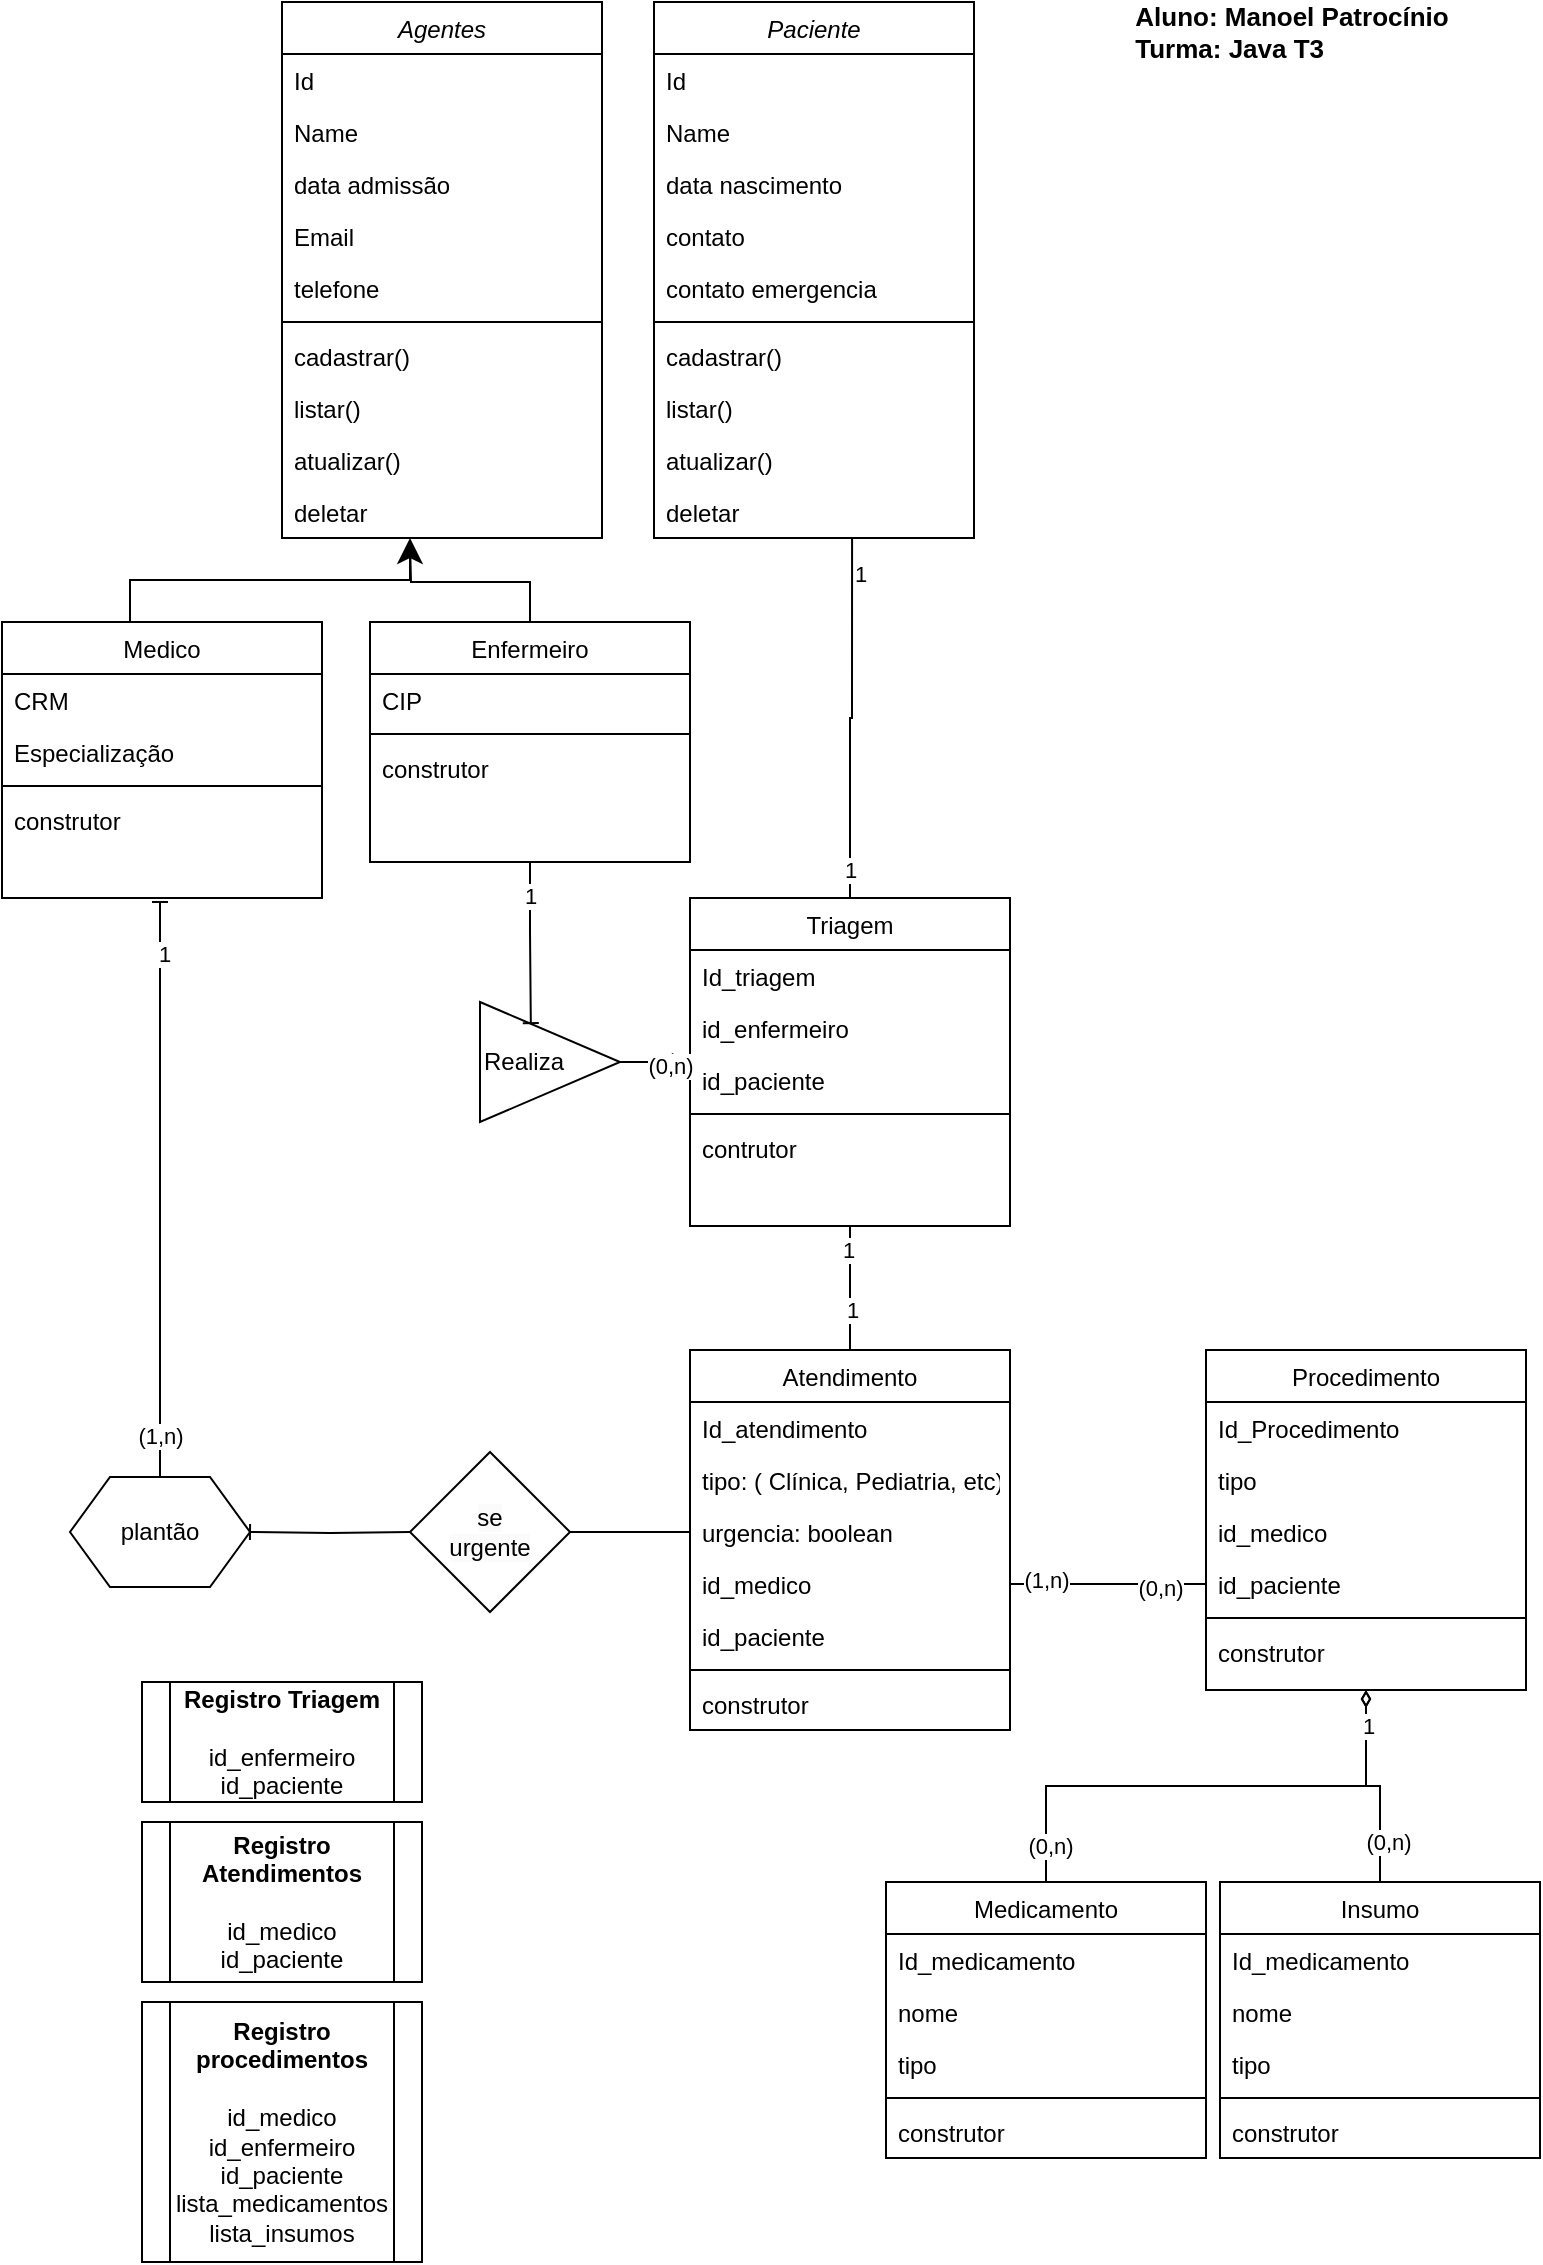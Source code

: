 <mxfile version="22.1.5" type="device">
  <diagram id="C5RBs43oDa-KdzZeNtuy" name="Page-1">
    <mxGraphModel dx="866" dy="503" grid="1" gridSize="10" guides="1" tooltips="1" connect="1" arrows="1" fold="1" page="1" pageScale="1" pageWidth="827" pageHeight="1169" math="0" shadow="0">
      <root>
        <mxCell id="WIyWlLk6GJQsqaUBKTNV-0" />
        <mxCell id="WIyWlLk6GJQsqaUBKTNV-1" parent="WIyWlLk6GJQsqaUBKTNV-0" />
        <mxCell id="zkfFHV4jXpPFQw0GAbJ--0" value="Agentes" style="swimlane;fontStyle=2;align=center;verticalAlign=top;childLayout=stackLayout;horizontal=1;startSize=26;horizontalStack=0;resizeParent=1;resizeLast=0;collapsible=1;marginBottom=0;rounded=0;shadow=0;strokeWidth=1;" parent="WIyWlLk6GJQsqaUBKTNV-1" vertex="1">
          <mxGeometry x="190" y="10" width="160" height="268" as="geometry">
            <mxRectangle x="230" y="140" width="160" height="26" as="alternateBounds" />
          </mxGeometry>
        </mxCell>
        <mxCell id="zkfFHV4jXpPFQw0GAbJ--1" value="Id " style="text;align=left;verticalAlign=top;spacingLeft=4;spacingRight=4;overflow=hidden;rotatable=0;points=[[0,0.5],[1,0.5]];portConstraint=eastwest;" parent="zkfFHV4jXpPFQw0GAbJ--0" vertex="1">
          <mxGeometry y="26" width="160" height="26" as="geometry" />
        </mxCell>
        <mxCell id="zkfFHV4jXpPFQw0GAbJ--2" value="Name" style="text;align=left;verticalAlign=top;spacingLeft=4;spacingRight=4;overflow=hidden;rotatable=0;points=[[0,0.5],[1,0.5]];portConstraint=eastwest;rounded=0;shadow=0;html=0;" parent="zkfFHV4jXpPFQw0GAbJ--0" vertex="1">
          <mxGeometry y="52" width="160" height="26" as="geometry" />
        </mxCell>
        <mxCell id="_3ORMpzXesF6MGmjgsOf-0" value="data admissão" style="text;align=left;verticalAlign=top;spacingLeft=4;spacingRight=4;overflow=hidden;rotatable=0;points=[[0,0.5],[1,0.5]];portConstraint=eastwest;" parent="zkfFHV4jXpPFQw0GAbJ--0" vertex="1">
          <mxGeometry y="78" width="160" height="26" as="geometry" />
        </mxCell>
        <mxCell id="zkfFHV4jXpPFQw0GAbJ--3" value="Email " style="text;align=left;verticalAlign=top;spacingLeft=4;spacingRight=4;overflow=hidden;rotatable=0;points=[[0,0.5],[1,0.5]];portConstraint=eastwest;rounded=0;shadow=0;html=0;" parent="zkfFHV4jXpPFQw0GAbJ--0" vertex="1">
          <mxGeometry y="104" width="160" height="26" as="geometry" />
        </mxCell>
        <mxCell id="_3ORMpzXesF6MGmjgsOf-55" value="telefone" style="text;align=left;verticalAlign=top;spacingLeft=4;spacingRight=4;overflow=hidden;rotatable=0;points=[[0,0.5],[1,0.5]];portConstraint=eastwest;rounded=0;shadow=0;html=0;" parent="zkfFHV4jXpPFQw0GAbJ--0" vertex="1">
          <mxGeometry y="130" width="160" height="26" as="geometry" />
        </mxCell>
        <mxCell id="zkfFHV4jXpPFQw0GAbJ--4" value="" style="line;html=1;strokeWidth=1;align=left;verticalAlign=middle;spacingTop=-1;spacingLeft=3;spacingRight=3;rotatable=0;labelPosition=right;points=[];portConstraint=eastwest;" parent="zkfFHV4jXpPFQw0GAbJ--0" vertex="1">
          <mxGeometry y="156" width="160" height="8" as="geometry" />
        </mxCell>
        <mxCell id="zkfFHV4jXpPFQw0GAbJ--5" value="cadastrar()" style="text;align=left;verticalAlign=top;spacingLeft=4;spacingRight=4;overflow=hidden;rotatable=0;points=[[0,0.5],[1,0.5]];portConstraint=eastwest;" parent="zkfFHV4jXpPFQw0GAbJ--0" vertex="1">
          <mxGeometry y="164" width="160" height="26" as="geometry" />
        </mxCell>
        <mxCell id="_3ORMpzXesF6MGmjgsOf-2" value="listar()" style="text;align=left;verticalAlign=top;spacingLeft=4;spacingRight=4;overflow=hidden;rotatable=0;points=[[0,0.5],[1,0.5]];portConstraint=eastwest;" parent="zkfFHV4jXpPFQw0GAbJ--0" vertex="1">
          <mxGeometry y="190" width="160" height="26" as="geometry" />
        </mxCell>
        <mxCell id="_3ORMpzXesF6MGmjgsOf-3" value="atualizar()" style="text;align=left;verticalAlign=top;spacingLeft=4;spacingRight=4;overflow=hidden;rotatable=0;points=[[0,0.5],[1,0.5]];portConstraint=eastwest;" parent="zkfFHV4jXpPFQw0GAbJ--0" vertex="1">
          <mxGeometry y="216" width="160" height="26" as="geometry" />
        </mxCell>
        <mxCell id="_3ORMpzXesF6MGmjgsOf-4" value="deletar" style="text;align=left;verticalAlign=top;spacingLeft=4;spacingRight=4;overflow=hidden;rotatable=0;points=[[0,0.5],[1,0.5]];portConstraint=eastwest;" parent="zkfFHV4jXpPFQw0GAbJ--0" vertex="1">
          <mxGeometry y="242" width="160" height="26" as="geometry" />
        </mxCell>
        <mxCell id="zkfFHV4jXpPFQw0GAbJ--6" value="Medico" style="swimlane;fontStyle=0;align=center;verticalAlign=top;childLayout=stackLayout;horizontal=1;startSize=26;horizontalStack=0;resizeParent=1;resizeLast=0;collapsible=1;marginBottom=0;rounded=0;shadow=0;strokeWidth=1;" parent="WIyWlLk6GJQsqaUBKTNV-1" vertex="1">
          <mxGeometry x="50" y="320" width="160" height="138" as="geometry">
            <mxRectangle x="130" y="380" width="160" height="26" as="alternateBounds" />
          </mxGeometry>
        </mxCell>
        <mxCell id="zkfFHV4jXpPFQw0GAbJ--7" value="CRM" style="text;align=left;verticalAlign=top;spacingLeft=4;spacingRight=4;overflow=hidden;rotatable=0;points=[[0,0.5],[1,0.5]];portConstraint=eastwest;" parent="zkfFHV4jXpPFQw0GAbJ--6" vertex="1">
          <mxGeometry y="26" width="160" height="26" as="geometry" />
        </mxCell>
        <mxCell id="zkfFHV4jXpPFQw0GAbJ--8" value="Especialização" style="text;align=left;verticalAlign=top;spacingLeft=4;spacingRight=4;overflow=hidden;rotatable=0;points=[[0,0.5],[1,0.5]];portConstraint=eastwest;rounded=0;shadow=0;html=0;" parent="zkfFHV4jXpPFQw0GAbJ--6" vertex="1">
          <mxGeometry y="52" width="160" height="26" as="geometry" />
        </mxCell>
        <mxCell id="zkfFHV4jXpPFQw0GAbJ--9" value="" style="line;html=1;strokeWidth=1;align=left;verticalAlign=middle;spacingTop=-1;spacingLeft=3;spacingRight=3;rotatable=0;labelPosition=right;points=[];portConstraint=eastwest;" parent="zkfFHV4jXpPFQw0GAbJ--6" vertex="1">
          <mxGeometry y="78" width="160" height="8" as="geometry" />
        </mxCell>
        <mxCell id="zkfFHV4jXpPFQw0GAbJ--11" value="construtor" style="text;align=left;verticalAlign=top;spacingLeft=4;spacingRight=4;overflow=hidden;rotatable=0;points=[[0,0.5],[1,0.5]];portConstraint=eastwest;" parent="zkfFHV4jXpPFQw0GAbJ--6" vertex="1">
          <mxGeometry y="86" width="160" height="26" as="geometry" />
        </mxCell>
        <mxCell id="zkfFHV4jXpPFQw0GAbJ--12" value="" style="endArrow=classic;endSize=10;endFill=1;shadow=0;strokeWidth=1;rounded=0;edgeStyle=elbowEdgeStyle;elbow=vertical;" parent="WIyWlLk6GJQsqaUBKTNV-1" edge="1">
          <mxGeometry width="160" relative="1" as="geometry">
            <mxPoint x="114" y="320" as="sourcePoint" />
            <mxPoint x="254.0" y="278" as="targetPoint" />
          </mxGeometry>
        </mxCell>
        <mxCell id="_3ORMpzXesF6MGmjgsOf-90" style="edgeStyle=orthogonalEdgeStyle;rounded=0;orthogonalLoop=1;jettySize=auto;html=1;endArrow=baseDash;endFill=0;" parent="WIyWlLk6GJQsqaUBKTNV-1" source="_3ORMpzXesF6MGmjgsOf-11" target="_3ORMpzXesF6MGmjgsOf-35" edge="1">
          <mxGeometry relative="1" as="geometry" />
        </mxCell>
        <mxCell id="_3ORMpzXesF6MGmjgsOf-91" value="1" style="edgeLabel;html=1;align=center;verticalAlign=middle;resizable=0;points=[];" parent="_3ORMpzXesF6MGmjgsOf-90" vertex="1" connectable="0">
          <mxGeometry x="-0.609" y="-1" relative="1" as="geometry">
            <mxPoint as="offset" />
          </mxGeometry>
        </mxCell>
        <mxCell id="_3ORMpzXesF6MGmjgsOf-92" value="1" style="edgeLabel;html=1;align=center;verticalAlign=middle;resizable=0;points=[];" parent="_3ORMpzXesF6MGmjgsOf-90" vertex="1" connectable="0">
          <mxGeometry x="0.361" y="1" relative="1" as="geometry">
            <mxPoint as="offset" />
          </mxGeometry>
        </mxCell>
        <mxCell id="_3ORMpzXesF6MGmjgsOf-11" value="Triagem" style="swimlane;fontStyle=0;align=center;verticalAlign=top;childLayout=stackLayout;horizontal=1;startSize=26;horizontalStack=0;resizeParent=1;resizeLast=0;collapsible=1;marginBottom=0;rounded=0;shadow=0;strokeWidth=1;" parent="WIyWlLk6GJQsqaUBKTNV-1" vertex="1">
          <mxGeometry x="394" y="458" width="160" height="164" as="geometry">
            <mxRectangle x="340" y="380" width="170" height="26" as="alternateBounds" />
          </mxGeometry>
        </mxCell>
        <mxCell id="_3ORMpzXesF6MGmjgsOf-31" value="Id_triagem" style="text;align=left;verticalAlign=top;spacingLeft=4;spacingRight=4;overflow=hidden;rotatable=0;points=[[0,0.5],[1,0.5]];portConstraint=eastwest;" parent="_3ORMpzXesF6MGmjgsOf-11" vertex="1">
          <mxGeometry y="26" width="160" height="26" as="geometry" />
        </mxCell>
        <mxCell id="_3ORMpzXesF6MGmjgsOf-12" value="id_enfermeiro" style="text;align=left;verticalAlign=top;spacingLeft=4;spacingRight=4;overflow=hidden;rotatable=0;points=[[0,0.5],[1,0.5]];portConstraint=eastwest;" parent="_3ORMpzXesF6MGmjgsOf-11" vertex="1">
          <mxGeometry y="52" width="160" height="26" as="geometry" />
        </mxCell>
        <mxCell id="_3ORMpzXesF6MGmjgsOf-32" value="id_paciente" style="text;align=left;verticalAlign=top;spacingLeft=4;spacingRight=4;overflow=hidden;rotatable=0;points=[[0,0.5],[1,0.5]];portConstraint=eastwest;" parent="_3ORMpzXesF6MGmjgsOf-11" vertex="1">
          <mxGeometry y="78" width="160" height="26" as="geometry" />
        </mxCell>
        <mxCell id="_3ORMpzXesF6MGmjgsOf-13" value="" style="line;html=1;strokeWidth=1;align=left;verticalAlign=middle;spacingTop=-1;spacingLeft=3;spacingRight=3;rotatable=0;labelPosition=right;points=[];portConstraint=eastwest;" parent="_3ORMpzXesF6MGmjgsOf-11" vertex="1">
          <mxGeometry y="104" width="160" height="8" as="geometry" />
        </mxCell>
        <mxCell id="_3ORMpzXesF6MGmjgsOf-33" value="contrutor" style="text;align=left;verticalAlign=top;spacingLeft=4;spacingRight=4;overflow=hidden;rotatable=0;points=[[0,0.5],[1,0.5]];portConstraint=eastwest;" parent="_3ORMpzXesF6MGmjgsOf-11" vertex="1">
          <mxGeometry y="112" width="160" height="26" as="geometry" />
        </mxCell>
        <mxCell id="_3ORMpzXesF6MGmjgsOf-14" value="Paciente" style="swimlane;fontStyle=2;align=center;verticalAlign=top;childLayout=stackLayout;horizontal=1;startSize=26;horizontalStack=0;resizeParent=1;resizeLast=0;collapsible=1;marginBottom=0;rounded=0;shadow=0;strokeWidth=1;" parent="WIyWlLk6GJQsqaUBKTNV-1" vertex="1">
          <mxGeometry x="376" y="10" width="160" height="268" as="geometry">
            <mxRectangle x="230" y="140" width="160" height="26" as="alternateBounds" />
          </mxGeometry>
        </mxCell>
        <mxCell id="_3ORMpzXesF6MGmjgsOf-15" value="Id " style="text;align=left;verticalAlign=top;spacingLeft=4;spacingRight=4;overflow=hidden;rotatable=0;points=[[0,0.5],[1,0.5]];portConstraint=eastwest;" parent="_3ORMpzXesF6MGmjgsOf-14" vertex="1">
          <mxGeometry y="26" width="160" height="26" as="geometry" />
        </mxCell>
        <mxCell id="_3ORMpzXesF6MGmjgsOf-16" value="Name" style="text;align=left;verticalAlign=top;spacingLeft=4;spacingRight=4;overflow=hidden;rotatable=0;points=[[0,0.5],[1,0.5]];portConstraint=eastwest;rounded=0;shadow=0;html=0;" parent="_3ORMpzXesF6MGmjgsOf-14" vertex="1">
          <mxGeometry y="52" width="160" height="26" as="geometry" />
        </mxCell>
        <mxCell id="_3ORMpzXesF6MGmjgsOf-18" value="data nascimento" style="text;align=left;verticalAlign=top;spacingLeft=4;spacingRight=4;overflow=hidden;rotatable=0;points=[[0,0.5],[1,0.5]];portConstraint=eastwest;rounded=0;shadow=0;html=0;" parent="_3ORMpzXesF6MGmjgsOf-14" vertex="1">
          <mxGeometry y="78" width="160" height="26" as="geometry" />
        </mxCell>
        <mxCell id="_3ORMpzXesF6MGmjgsOf-25" value="contato" style="text;align=left;verticalAlign=top;spacingLeft=4;spacingRight=4;overflow=hidden;rotatable=0;points=[[0,0.5],[1,0.5]];portConstraint=eastwest;rounded=0;shadow=0;html=0;" parent="_3ORMpzXesF6MGmjgsOf-14" vertex="1">
          <mxGeometry y="104" width="160" height="26" as="geometry" />
        </mxCell>
        <mxCell id="_3ORMpzXesF6MGmjgsOf-26" value="contato emergencia" style="text;align=left;verticalAlign=top;spacingLeft=4;spacingRight=4;overflow=hidden;rotatable=0;points=[[0,0.5],[1,0.5]];portConstraint=eastwest;rounded=0;shadow=0;html=0;" parent="_3ORMpzXesF6MGmjgsOf-14" vertex="1">
          <mxGeometry y="130" width="160" height="26" as="geometry" />
        </mxCell>
        <mxCell id="_3ORMpzXesF6MGmjgsOf-19" value="" style="line;html=1;strokeWidth=1;align=left;verticalAlign=middle;spacingTop=-1;spacingLeft=3;spacingRight=3;rotatable=0;labelPosition=right;points=[];portConstraint=eastwest;" parent="_3ORMpzXesF6MGmjgsOf-14" vertex="1">
          <mxGeometry y="156" width="160" height="8" as="geometry" />
        </mxCell>
        <mxCell id="_3ORMpzXesF6MGmjgsOf-20" value="cadastrar()" style="text;align=left;verticalAlign=top;spacingLeft=4;spacingRight=4;overflow=hidden;rotatable=0;points=[[0,0.5],[1,0.5]];portConstraint=eastwest;" parent="_3ORMpzXesF6MGmjgsOf-14" vertex="1">
          <mxGeometry y="164" width="160" height="26" as="geometry" />
        </mxCell>
        <mxCell id="_3ORMpzXesF6MGmjgsOf-21" value="listar()" style="text;align=left;verticalAlign=top;spacingLeft=4;spacingRight=4;overflow=hidden;rotatable=0;points=[[0,0.5],[1,0.5]];portConstraint=eastwest;" parent="_3ORMpzXesF6MGmjgsOf-14" vertex="1">
          <mxGeometry y="190" width="160" height="26" as="geometry" />
        </mxCell>
        <mxCell id="_3ORMpzXesF6MGmjgsOf-22" value="atualizar()" style="text;align=left;verticalAlign=top;spacingLeft=4;spacingRight=4;overflow=hidden;rotatable=0;points=[[0,0.5],[1,0.5]];portConstraint=eastwest;" parent="_3ORMpzXesF6MGmjgsOf-14" vertex="1">
          <mxGeometry y="216" width="160" height="26" as="geometry" />
        </mxCell>
        <mxCell id="_3ORMpzXesF6MGmjgsOf-23" value="deletar" style="text;align=left;verticalAlign=top;spacingLeft=4;spacingRight=4;overflow=hidden;rotatable=0;points=[[0,0.5],[1,0.5]];portConstraint=eastwest;" parent="_3ORMpzXesF6MGmjgsOf-14" vertex="1">
          <mxGeometry y="242" width="160" height="26" as="geometry" />
        </mxCell>
        <mxCell id="_3ORMpzXesF6MGmjgsOf-30" style="edgeStyle=orthogonalEdgeStyle;rounded=0;orthogonalLoop=1;jettySize=auto;html=1;" parent="WIyWlLk6GJQsqaUBKTNV-1" source="_3ORMpzXesF6MGmjgsOf-28" target="_3ORMpzXesF6MGmjgsOf-11" edge="1">
          <mxGeometry relative="1" as="geometry" />
        </mxCell>
        <mxCell id="_3ORMpzXesF6MGmjgsOf-85" value="(0,n)" style="edgeLabel;html=1;align=center;verticalAlign=middle;resizable=0;points=[];" parent="_3ORMpzXesF6MGmjgsOf-30" vertex="1" connectable="0">
          <mxGeometry x="0.529" y="-2" relative="1" as="geometry">
            <mxPoint as="offset" />
          </mxGeometry>
        </mxCell>
        <mxCell id="_3ORMpzXesF6MGmjgsOf-28" value="&lt;div style=&quot;&quot;&gt;&lt;span style=&quot;background-color: initial;&quot;&gt;Realiza&lt;/span&gt;&lt;/div&gt;" style="triangle;whiteSpace=wrap;html=1;align=left;" parent="WIyWlLk6GJQsqaUBKTNV-1" vertex="1">
          <mxGeometry x="289" y="510" width="70" height="60" as="geometry" />
        </mxCell>
        <mxCell id="_3ORMpzXesF6MGmjgsOf-35" value="Atendimento" style="swimlane;fontStyle=0;align=center;verticalAlign=top;childLayout=stackLayout;horizontal=1;startSize=26;horizontalStack=0;resizeParent=1;resizeLast=0;collapsible=1;marginBottom=0;rounded=0;shadow=0;strokeWidth=1;" parent="WIyWlLk6GJQsqaUBKTNV-1" vertex="1">
          <mxGeometry x="394" y="684" width="160" height="190" as="geometry">
            <mxRectangle x="340" y="380" width="170" height="26" as="alternateBounds" />
          </mxGeometry>
        </mxCell>
        <mxCell id="_3ORMpzXesF6MGmjgsOf-36" value="Id_atendimento" style="text;align=left;verticalAlign=top;spacingLeft=4;spacingRight=4;overflow=hidden;rotatable=0;points=[[0,0.5],[1,0.5]];portConstraint=eastwest;" parent="_3ORMpzXesF6MGmjgsOf-35" vertex="1">
          <mxGeometry y="26" width="160" height="26" as="geometry" />
        </mxCell>
        <mxCell id="_3ORMpzXesF6MGmjgsOf-37" value="tipo: ( Clínica, Pediatria, etc)" style="text;align=left;verticalAlign=top;spacingLeft=4;spacingRight=4;overflow=hidden;rotatable=0;points=[[0,0.5],[1,0.5]];portConstraint=eastwest;" parent="_3ORMpzXesF6MGmjgsOf-35" vertex="1">
          <mxGeometry y="52" width="160" height="26" as="geometry" />
        </mxCell>
        <mxCell id="_3ORMpzXesF6MGmjgsOf-38" value="urgencia: boolean" style="text;align=left;verticalAlign=top;spacingLeft=4;spacingRight=4;overflow=hidden;rotatable=0;points=[[0,0.5],[1,0.5]];portConstraint=eastwest;" parent="_3ORMpzXesF6MGmjgsOf-35" vertex="1">
          <mxGeometry y="78" width="160" height="26" as="geometry" />
        </mxCell>
        <mxCell id="_3ORMpzXesF6MGmjgsOf-44" value="id_medico" style="text;align=left;verticalAlign=top;spacingLeft=4;spacingRight=4;overflow=hidden;rotatable=0;points=[[0,0.5],[1,0.5]];portConstraint=eastwest;" parent="_3ORMpzXesF6MGmjgsOf-35" vertex="1">
          <mxGeometry y="104" width="160" height="26" as="geometry" />
        </mxCell>
        <mxCell id="_3ORMpzXesF6MGmjgsOf-45" value="id_paciente" style="text;align=left;verticalAlign=top;spacingLeft=4;spacingRight=4;overflow=hidden;rotatable=0;points=[[0,0.5],[1,0.5]];portConstraint=eastwest;" parent="_3ORMpzXesF6MGmjgsOf-35" vertex="1">
          <mxGeometry y="130" width="160" height="26" as="geometry" />
        </mxCell>
        <mxCell id="_3ORMpzXesF6MGmjgsOf-39" value="" style="line;html=1;strokeWidth=1;align=left;verticalAlign=middle;spacingTop=-1;spacingLeft=3;spacingRight=3;rotatable=0;labelPosition=right;points=[];portConstraint=eastwest;" parent="_3ORMpzXesF6MGmjgsOf-35" vertex="1">
          <mxGeometry y="156" width="160" height="8" as="geometry" />
        </mxCell>
        <mxCell id="_3ORMpzXesF6MGmjgsOf-40" value="construtor" style="text;align=left;verticalAlign=top;spacingLeft=4;spacingRight=4;overflow=hidden;rotatable=0;points=[[0,0.5],[1,0.5]];portConstraint=eastwest;" parent="_3ORMpzXesF6MGmjgsOf-35" vertex="1">
          <mxGeometry y="164" width="160" height="26" as="geometry" />
        </mxCell>
        <mxCell id="_3ORMpzXesF6MGmjgsOf-46" value="Procedimento" style="swimlane;fontStyle=0;align=center;verticalAlign=top;childLayout=stackLayout;horizontal=1;startSize=26;horizontalStack=0;resizeParent=1;resizeLast=0;collapsible=1;marginBottom=0;rounded=0;shadow=0;strokeWidth=1;" parent="WIyWlLk6GJQsqaUBKTNV-1" vertex="1">
          <mxGeometry x="652" y="684" width="160" height="170" as="geometry">
            <mxRectangle x="340" y="380" width="170" height="26" as="alternateBounds" />
          </mxGeometry>
        </mxCell>
        <mxCell id="_3ORMpzXesF6MGmjgsOf-47" value="Id_Procedimento" style="text;align=left;verticalAlign=top;spacingLeft=4;spacingRight=4;overflow=hidden;rotatable=0;points=[[0,0.5],[1,0.5]];portConstraint=eastwest;" parent="_3ORMpzXesF6MGmjgsOf-46" vertex="1">
          <mxGeometry y="26" width="160" height="26" as="geometry" />
        </mxCell>
        <mxCell id="_3ORMpzXesF6MGmjgsOf-54" value="tipo" style="text;align=left;verticalAlign=top;spacingLeft=4;spacingRight=4;overflow=hidden;rotatable=0;points=[[0,0.5],[1,0.5]];portConstraint=eastwest;" parent="_3ORMpzXesF6MGmjgsOf-46" vertex="1">
          <mxGeometry y="52" width="160" height="26" as="geometry" />
        </mxCell>
        <mxCell id="_3ORMpzXesF6MGmjgsOf-50" value="id_medico" style="text;align=left;verticalAlign=top;spacingLeft=4;spacingRight=4;overflow=hidden;rotatable=0;points=[[0,0.5],[1,0.5]];portConstraint=eastwest;" parent="_3ORMpzXesF6MGmjgsOf-46" vertex="1">
          <mxGeometry y="78" width="160" height="26" as="geometry" />
        </mxCell>
        <mxCell id="_3ORMpzXesF6MGmjgsOf-51" value="id_paciente" style="text;align=left;verticalAlign=top;spacingLeft=4;spacingRight=4;overflow=hidden;rotatable=0;points=[[0,0.5],[1,0.5]];portConstraint=eastwest;" parent="_3ORMpzXesF6MGmjgsOf-46" vertex="1">
          <mxGeometry y="104" width="160" height="26" as="geometry" />
        </mxCell>
        <mxCell id="_3ORMpzXesF6MGmjgsOf-52" value="" style="line;html=1;strokeWidth=1;align=left;verticalAlign=middle;spacingTop=-1;spacingLeft=3;spacingRight=3;rotatable=0;labelPosition=right;points=[];portConstraint=eastwest;" parent="_3ORMpzXesF6MGmjgsOf-46" vertex="1">
          <mxGeometry y="130" width="160" height="8" as="geometry" />
        </mxCell>
        <mxCell id="_3ORMpzXesF6MGmjgsOf-53" value="construtor" style="text;align=left;verticalAlign=top;spacingLeft=4;spacingRight=4;overflow=hidden;rotatable=0;points=[[0,0.5],[1,0.5]];portConstraint=eastwest;" parent="_3ORMpzXesF6MGmjgsOf-46" vertex="1">
          <mxGeometry y="138" width="160" height="26" as="geometry" />
        </mxCell>
        <mxCell id="_3ORMpzXesF6MGmjgsOf-133" style="edgeStyle=orthogonalEdgeStyle;rounded=0;orthogonalLoop=1;jettySize=auto;html=1;entryX=0.5;entryY=1;entryDx=0;entryDy=0;endArrow=diamondThin;endFill=0;" parent="WIyWlLk6GJQsqaUBKTNV-1" source="_3ORMpzXesF6MGmjgsOf-56" target="_3ORMpzXesF6MGmjgsOf-46" edge="1">
          <mxGeometry relative="1" as="geometry" />
        </mxCell>
        <mxCell id="_3ORMpzXesF6MGmjgsOf-135" value="(0,n)" style="edgeLabel;html=1;align=center;verticalAlign=middle;resizable=0;points=[];" parent="_3ORMpzXesF6MGmjgsOf-133" vertex="1" connectable="0">
          <mxGeometry x="-0.861" y="-2" relative="1" as="geometry">
            <mxPoint as="offset" />
          </mxGeometry>
        </mxCell>
        <mxCell id="_3ORMpzXesF6MGmjgsOf-56" value="Medicamento" style="swimlane;fontStyle=0;align=center;verticalAlign=top;childLayout=stackLayout;horizontal=1;startSize=26;horizontalStack=0;resizeParent=1;resizeLast=0;collapsible=1;marginBottom=0;rounded=0;shadow=0;strokeWidth=1;" parent="WIyWlLk6GJQsqaUBKTNV-1" vertex="1">
          <mxGeometry x="492" y="950" width="160" height="138" as="geometry">
            <mxRectangle x="340" y="380" width="170" height="26" as="alternateBounds" />
          </mxGeometry>
        </mxCell>
        <mxCell id="_3ORMpzXesF6MGmjgsOf-57" value="Id_medicamento" style="text;align=left;verticalAlign=top;spacingLeft=4;spacingRight=4;overflow=hidden;rotatable=0;points=[[0,0.5],[1,0.5]];portConstraint=eastwest;" parent="_3ORMpzXesF6MGmjgsOf-56" vertex="1">
          <mxGeometry y="26" width="160" height="26" as="geometry" />
        </mxCell>
        <mxCell id="_3ORMpzXesF6MGmjgsOf-58" value="nome" style="text;align=left;verticalAlign=top;spacingLeft=4;spacingRight=4;overflow=hidden;rotatable=0;points=[[0,0.5],[1,0.5]];portConstraint=eastwest;" parent="_3ORMpzXesF6MGmjgsOf-56" vertex="1">
          <mxGeometry y="52" width="160" height="26" as="geometry" />
        </mxCell>
        <mxCell id="_3ORMpzXesF6MGmjgsOf-59" value="tipo" style="text;align=left;verticalAlign=top;spacingLeft=4;spacingRight=4;overflow=hidden;rotatable=0;points=[[0,0.5],[1,0.5]];portConstraint=eastwest;" parent="_3ORMpzXesF6MGmjgsOf-56" vertex="1">
          <mxGeometry y="78" width="160" height="26" as="geometry" />
        </mxCell>
        <mxCell id="_3ORMpzXesF6MGmjgsOf-63" value="" style="line;html=1;strokeWidth=1;align=left;verticalAlign=middle;spacingTop=-1;spacingLeft=3;spacingRight=3;rotatable=0;labelPosition=right;points=[];portConstraint=eastwest;" parent="_3ORMpzXesF6MGmjgsOf-56" vertex="1">
          <mxGeometry y="104" width="160" height="8" as="geometry" />
        </mxCell>
        <mxCell id="_3ORMpzXesF6MGmjgsOf-122" value="construtor" style="text;align=left;verticalAlign=top;spacingLeft=4;spacingRight=4;overflow=hidden;rotatable=0;points=[[0,0.5],[1,0.5]];portConstraint=eastwest;" parent="_3ORMpzXesF6MGmjgsOf-56" vertex="1">
          <mxGeometry y="112" width="160" height="26" as="geometry" />
        </mxCell>
        <mxCell id="_3ORMpzXesF6MGmjgsOf-134" style="edgeStyle=orthogonalEdgeStyle;rounded=0;orthogonalLoop=1;jettySize=auto;html=1;entryX=0.5;entryY=1;entryDx=0;entryDy=0;endArrow=diamondThin;endFill=0;" parent="WIyWlLk6GJQsqaUBKTNV-1" source="_3ORMpzXesF6MGmjgsOf-65" target="_3ORMpzXesF6MGmjgsOf-46" edge="1">
          <mxGeometry relative="1" as="geometry" />
        </mxCell>
        <mxCell id="_3ORMpzXesF6MGmjgsOf-136" value="(0,n)" style="edgeLabel;html=1;align=center;verticalAlign=middle;resizable=0;points=[];" parent="_3ORMpzXesF6MGmjgsOf-134" vertex="1" connectable="0">
          <mxGeometry x="-0.608" y="-4" relative="1" as="geometry">
            <mxPoint as="offset" />
          </mxGeometry>
        </mxCell>
        <mxCell id="_3ORMpzXesF6MGmjgsOf-137" value="1&lt;br&gt;" style="edgeLabel;html=1;align=center;verticalAlign=middle;resizable=0;points=[];" parent="_3ORMpzXesF6MGmjgsOf-134" vertex="1" connectable="0">
          <mxGeometry x="0.647" y="-1" relative="1" as="geometry">
            <mxPoint as="offset" />
          </mxGeometry>
        </mxCell>
        <mxCell id="_3ORMpzXesF6MGmjgsOf-65" value="Insumo" style="swimlane;fontStyle=0;align=center;verticalAlign=top;childLayout=stackLayout;horizontal=1;startSize=26;horizontalStack=0;resizeParent=1;resizeLast=0;collapsible=1;marginBottom=0;rounded=0;shadow=0;strokeWidth=1;" parent="WIyWlLk6GJQsqaUBKTNV-1" vertex="1">
          <mxGeometry x="659" y="950" width="160" height="138" as="geometry">
            <mxRectangle x="340" y="380" width="170" height="26" as="alternateBounds" />
          </mxGeometry>
        </mxCell>
        <mxCell id="_3ORMpzXesF6MGmjgsOf-66" value="Id_medicamento" style="text;align=left;verticalAlign=top;spacingLeft=4;spacingRight=4;overflow=hidden;rotatable=0;points=[[0,0.5],[1,0.5]];portConstraint=eastwest;" parent="_3ORMpzXesF6MGmjgsOf-65" vertex="1">
          <mxGeometry y="26" width="160" height="26" as="geometry" />
        </mxCell>
        <mxCell id="_3ORMpzXesF6MGmjgsOf-67" value="nome" style="text;align=left;verticalAlign=top;spacingLeft=4;spacingRight=4;overflow=hidden;rotatable=0;points=[[0,0.5],[1,0.5]];portConstraint=eastwest;" parent="_3ORMpzXesF6MGmjgsOf-65" vertex="1">
          <mxGeometry y="52" width="160" height="26" as="geometry" />
        </mxCell>
        <mxCell id="_3ORMpzXesF6MGmjgsOf-68" value="tipo" style="text;align=left;verticalAlign=top;spacingLeft=4;spacingRight=4;overflow=hidden;rotatable=0;points=[[0,0.5],[1,0.5]];portConstraint=eastwest;" parent="_3ORMpzXesF6MGmjgsOf-65" vertex="1">
          <mxGeometry y="78" width="160" height="26" as="geometry" />
        </mxCell>
        <mxCell id="_3ORMpzXesF6MGmjgsOf-69" value="" style="line;html=1;strokeWidth=1;align=left;verticalAlign=middle;spacingTop=-1;spacingLeft=3;spacingRight=3;rotatable=0;labelPosition=right;points=[];portConstraint=eastwest;" parent="_3ORMpzXesF6MGmjgsOf-65" vertex="1">
          <mxGeometry y="104" width="160" height="8" as="geometry" />
        </mxCell>
        <mxCell id="_3ORMpzXesF6MGmjgsOf-123" value="construtor" style="text;align=left;verticalAlign=top;spacingLeft=4;spacingRight=4;overflow=hidden;rotatable=0;points=[[0,0.5],[1,0.5]];portConstraint=eastwest;" parent="_3ORMpzXesF6MGmjgsOf-65" vertex="1">
          <mxGeometry y="112" width="160" height="26" as="geometry" />
        </mxCell>
        <mxCell id="_3ORMpzXesF6MGmjgsOf-103" style="edgeStyle=orthogonalEdgeStyle;rounded=0;orthogonalLoop=1;jettySize=auto;html=1;endArrow=classic;endFill=1;" parent="WIyWlLk6GJQsqaUBKTNV-1" source="_3ORMpzXesF6MGmjgsOf-78" edge="1">
          <mxGeometry relative="1" as="geometry">
            <mxPoint x="254" y="280" as="targetPoint" />
          </mxGeometry>
        </mxCell>
        <mxCell id="_3ORMpzXesF6MGmjgsOf-78" value="Enfermeiro" style="swimlane;fontStyle=0;align=center;verticalAlign=top;childLayout=stackLayout;horizontal=1;startSize=26;horizontalStack=0;resizeParent=1;resizeLast=0;collapsible=1;marginBottom=0;rounded=0;shadow=0;strokeWidth=1;" parent="WIyWlLk6GJQsqaUBKTNV-1" vertex="1">
          <mxGeometry x="234" y="320" width="160" height="120" as="geometry">
            <mxRectangle x="130" y="380" width="160" height="26" as="alternateBounds" />
          </mxGeometry>
        </mxCell>
        <mxCell id="_3ORMpzXesF6MGmjgsOf-79" value="CIP" style="text;align=left;verticalAlign=top;spacingLeft=4;spacingRight=4;overflow=hidden;rotatable=0;points=[[0,0.5],[1,0.5]];portConstraint=eastwest;" parent="_3ORMpzXesF6MGmjgsOf-78" vertex="1">
          <mxGeometry y="26" width="160" height="26" as="geometry" />
        </mxCell>
        <mxCell id="_3ORMpzXesF6MGmjgsOf-81" value="" style="line;html=1;strokeWidth=1;align=left;verticalAlign=middle;spacingTop=-1;spacingLeft=3;spacingRight=3;rotatable=0;labelPosition=right;points=[];portConstraint=eastwest;" parent="_3ORMpzXesF6MGmjgsOf-78" vertex="1">
          <mxGeometry y="52" width="160" height="8" as="geometry" />
        </mxCell>
        <mxCell id="_3ORMpzXesF6MGmjgsOf-82" value="construtor" style="text;align=left;verticalAlign=top;spacingLeft=4;spacingRight=4;overflow=hidden;rotatable=0;points=[[0,0.5],[1,0.5]];portConstraint=eastwest;" parent="_3ORMpzXesF6MGmjgsOf-78" vertex="1">
          <mxGeometry y="60" width="160" height="26" as="geometry" />
        </mxCell>
        <mxCell id="_3ORMpzXesF6MGmjgsOf-93" style="edgeStyle=orthogonalEdgeStyle;rounded=0;orthogonalLoop=1;jettySize=auto;html=1;entryX=0;entryY=0.5;entryDx=0;entryDy=0;endArrow=baseDash;endFill=0;" parent="WIyWlLk6GJQsqaUBKTNV-1" source="_3ORMpzXesF6MGmjgsOf-44" target="_3ORMpzXesF6MGmjgsOf-51" edge="1">
          <mxGeometry relative="1" as="geometry" />
        </mxCell>
        <mxCell id="_3ORMpzXesF6MGmjgsOf-94" value="(1,n)" style="edgeLabel;html=1;align=center;verticalAlign=middle;resizable=0;points=[];" parent="_3ORMpzXesF6MGmjgsOf-93" vertex="1" connectable="0">
          <mxGeometry x="-0.631" y="2" relative="1" as="geometry">
            <mxPoint as="offset" />
          </mxGeometry>
        </mxCell>
        <mxCell id="_3ORMpzXesF6MGmjgsOf-95" value="(0,n)" style="edgeLabel;html=1;align=center;verticalAlign=middle;resizable=0;points=[];" parent="_3ORMpzXesF6MGmjgsOf-93" vertex="1" connectable="0">
          <mxGeometry x="0.527" y="-2" relative="1" as="geometry">
            <mxPoint as="offset" />
          </mxGeometry>
        </mxCell>
        <mxCell id="_3ORMpzXesF6MGmjgsOf-107" style="edgeStyle=orthogonalEdgeStyle;rounded=0;orthogonalLoop=1;jettySize=auto;html=1;endArrow=baseDash;endFill=0;" parent="WIyWlLk6GJQsqaUBKTNV-1" source="_3ORMpzXesF6MGmjgsOf-96" edge="1">
          <mxGeometry relative="1" as="geometry">
            <mxPoint x="129" y="460" as="targetPoint" />
          </mxGeometry>
        </mxCell>
        <mxCell id="_3ORMpzXesF6MGmjgsOf-108" value="1" style="edgeLabel;html=1;align=center;verticalAlign=middle;resizable=0;points=[];" parent="_3ORMpzXesF6MGmjgsOf-107" vertex="1" connectable="0">
          <mxGeometry x="0.822" y="-2" relative="1" as="geometry">
            <mxPoint as="offset" />
          </mxGeometry>
        </mxCell>
        <mxCell id="_3ORMpzXesF6MGmjgsOf-109" value="(1,n)" style="edgeLabel;html=1;align=center;verticalAlign=middle;resizable=0;points=[];" parent="_3ORMpzXesF6MGmjgsOf-107" vertex="1" connectable="0">
          <mxGeometry x="-0.853" relative="1" as="geometry">
            <mxPoint as="offset" />
          </mxGeometry>
        </mxCell>
        <mxCell id="_3ORMpzXesF6MGmjgsOf-96" value="plantão" style="shape=hexagon;perimeter=hexagonPerimeter2;whiteSpace=wrap;html=1;fixedSize=1;" parent="WIyWlLk6GJQsqaUBKTNV-1" vertex="1">
          <mxGeometry x="84" y="747.5" width="90" height="55" as="geometry" />
        </mxCell>
        <mxCell id="_3ORMpzXesF6MGmjgsOf-100" style="edgeStyle=orthogonalEdgeStyle;rounded=0;orthogonalLoop=1;jettySize=auto;html=1;entryX=0.363;entryY=0.176;entryDx=0;entryDy=0;entryPerimeter=0;endArrow=baseDash;endFill=0;" parent="WIyWlLk6GJQsqaUBKTNV-1" source="_3ORMpzXesF6MGmjgsOf-78" target="_3ORMpzXesF6MGmjgsOf-28" edge="1">
          <mxGeometry relative="1" as="geometry">
            <mxPoint x="314" y="490" as="targetPoint" />
          </mxGeometry>
        </mxCell>
        <mxCell id="_3ORMpzXesF6MGmjgsOf-101" value="1&lt;br&gt;" style="edgeLabel;html=1;align=center;verticalAlign=middle;resizable=0;points=[];" parent="_3ORMpzXesF6MGmjgsOf-100" vertex="1" connectable="0">
          <mxGeometry x="-0.594" relative="1" as="geometry">
            <mxPoint as="offset" />
          </mxGeometry>
        </mxCell>
        <mxCell id="_3ORMpzXesF6MGmjgsOf-106" style="edgeStyle=orthogonalEdgeStyle;rounded=0;orthogonalLoop=1;jettySize=auto;html=1;endArrow=baseDash;endFill=0;" parent="WIyWlLk6GJQsqaUBKTNV-1" target="_3ORMpzXesF6MGmjgsOf-96" edge="1">
          <mxGeometry relative="1" as="geometry">
            <mxPoint x="254" y="775.0" as="sourcePoint" />
          </mxGeometry>
        </mxCell>
        <mxCell id="_3ORMpzXesF6MGmjgsOf-105" style="edgeStyle=orthogonalEdgeStyle;rounded=0;orthogonalLoop=1;jettySize=auto;html=1;entryX=1;entryY=0.5;entryDx=0;entryDy=0;entryPerimeter=0;endArrow=halfCircle;endFill=0;" parent="WIyWlLk6GJQsqaUBKTNV-1" source="_3ORMpzXesF6MGmjgsOf-38" edge="1">
          <mxGeometry relative="1" as="geometry">
            <mxPoint x="314" y="775.0" as="targetPoint" />
          </mxGeometry>
        </mxCell>
        <mxCell id="_3ORMpzXesF6MGmjgsOf-118" value="&lt;b&gt;Registro Triagem&lt;/b&gt;&lt;br&gt;&lt;br&gt;id_enfermeiro&lt;br&gt;id_paciente" style="shape=process;whiteSpace=wrap;html=1;backgroundOutline=1;" parent="WIyWlLk6GJQsqaUBKTNV-1" vertex="1">
          <mxGeometry x="120" y="850" width="140" height="60" as="geometry" />
        </mxCell>
        <mxCell id="_3ORMpzXesF6MGmjgsOf-120" value="&lt;b&gt;Registro Atendimentos&lt;/b&gt;&lt;br&gt;&lt;br&gt;id_medico&lt;br&gt;id_paciente" style="shape=process;whiteSpace=wrap;html=1;backgroundOutline=1;" parent="WIyWlLk6GJQsqaUBKTNV-1" vertex="1">
          <mxGeometry x="120" y="920" width="140" height="80" as="geometry" />
        </mxCell>
        <mxCell id="_3ORMpzXesF6MGmjgsOf-121" value="&lt;b&gt;Registro procedimentos&lt;/b&gt;&lt;br&gt;&lt;br&gt;id_medico&lt;br&gt;id_enfermeiro&lt;br&gt;id_paciente&lt;br&gt;lista_medicamentos&lt;br&gt;lista_insumos&lt;br&gt;" style="shape=process;whiteSpace=wrap;html=1;backgroundOutline=1;" parent="WIyWlLk6GJQsqaUBKTNV-1" vertex="1">
          <mxGeometry x="120" y="1010" width="140" height="130" as="geometry" />
        </mxCell>
        <mxCell id="_3ORMpzXesF6MGmjgsOf-125" style="edgeStyle=orthogonalEdgeStyle;rounded=0;orthogonalLoop=1;jettySize=auto;html=1;entryX=0.619;entryY=1;entryDx=0;entryDy=0;entryPerimeter=0;endArrow=baseDash;endFill=0;" parent="WIyWlLk6GJQsqaUBKTNV-1" source="_3ORMpzXesF6MGmjgsOf-11" target="_3ORMpzXesF6MGmjgsOf-23" edge="1">
          <mxGeometry relative="1" as="geometry" />
        </mxCell>
        <mxCell id="_3ORMpzXesF6MGmjgsOf-129" value="1" style="edgeLabel;html=1;align=center;verticalAlign=middle;resizable=0;points=[];" parent="_3ORMpzXesF6MGmjgsOf-125" vertex="1" connectable="0">
          <mxGeometry x="0.808" y="-4" relative="1" as="geometry">
            <mxPoint as="offset" />
          </mxGeometry>
        </mxCell>
        <mxCell id="_3ORMpzXesF6MGmjgsOf-130" value="1" style="edgeLabel;html=1;align=center;verticalAlign=middle;resizable=0;points=[];" parent="_3ORMpzXesF6MGmjgsOf-125" vertex="1" connectable="0">
          <mxGeometry x="-0.842" relative="1" as="geometry">
            <mxPoint as="offset" />
          </mxGeometry>
        </mxCell>
        <mxCell id="_3ORMpzXesF6MGmjgsOf-131" value="&lt;span style=&quot;color: rgb(0, 0, 0); font-family: Helvetica; font-size: 12px; font-style: normal; font-variant-ligatures: normal; font-variant-caps: normal; font-weight: 400; letter-spacing: normal; orphans: 2; text-align: center; text-indent: 0px; text-transform: none; widows: 2; word-spacing: 0px; -webkit-text-stroke-width: 0px; background-color: rgb(251, 251, 251); text-decoration-thickness: initial; text-decoration-style: initial; text-decoration-color: initial; float: none; display: inline !important;&quot;&gt;se&lt;/span&gt;&lt;br style=&quot;border-color: var(--border-color); color: rgb(0, 0, 0); font-family: Helvetica; font-size: 12px; font-style: normal; font-variant-ligatures: normal; font-variant-caps: normal; font-weight: 400; letter-spacing: normal; orphans: 2; text-align: center; text-indent: 0px; text-transform: none; widows: 2; word-spacing: 0px; -webkit-text-stroke-width: 0px; background-color: rgb(251, 251, 251); text-decoration-thickness: initial; text-decoration-style: initial; text-decoration-color: initial;&quot;&gt;&lt;span style=&quot;color: rgb(0, 0, 0); font-family: Helvetica; font-size: 12px; font-style: normal; font-variant-ligatures: normal; font-variant-caps: normal; font-weight: 400; letter-spacing: normal; orphans: 2; text-align: center; text-indent: 0px; text-transform: none; widows: 2; word-spacing: 0px; -webkit-text-stroke-width: 0px; background-color: rgb(251, 251, 251); text-decoration-thickness: initial; text-decoration-style: initial; text-decoration-color: initial; float: none; display: inline !important;&quot;&gt;urgente&lt;/span&gt;" style="rhombus;whiteSpace=wrap;html=1;" parent="WIyWlLk6GJQsqaUBKTNV-1" vertex="1">
          <mxGeometry x="254" y="735" width="80" height="80" as="geometry" />
        </mxCell>
        <mxCell id="_3ORMpzXesF6MGmjgsOf-132" value="&lt;font style=&quot;font-size: 13px;&quot;&gt;&lt;b&gt;Aluno: Manoel Patrocínio&lt;br&gt;&lt;div style=&quot;text-align: left;&quot;&gt;&lt;b style=&quot;background-color: initial;&quot;&gt;Turma: Java T3&lt;/b&gt;&lt;/div&gt;&lt;/b&gt;&lt;/font&gt;" style="text;html=1;strokeColor=none;fillColor=none;align=center;verticalAlign=middle;whiteSpace=wrap;rounded=0;" parent="WIyWlLk6GJQsqaUBKTNV-1" vertex="1">
          <mxGeometry x="610" y="10" width="170" height="30" as="geometry" />
        </mxCell>
      </root>
    </mxGraphModel>
  </diagram>
</mxfile>

